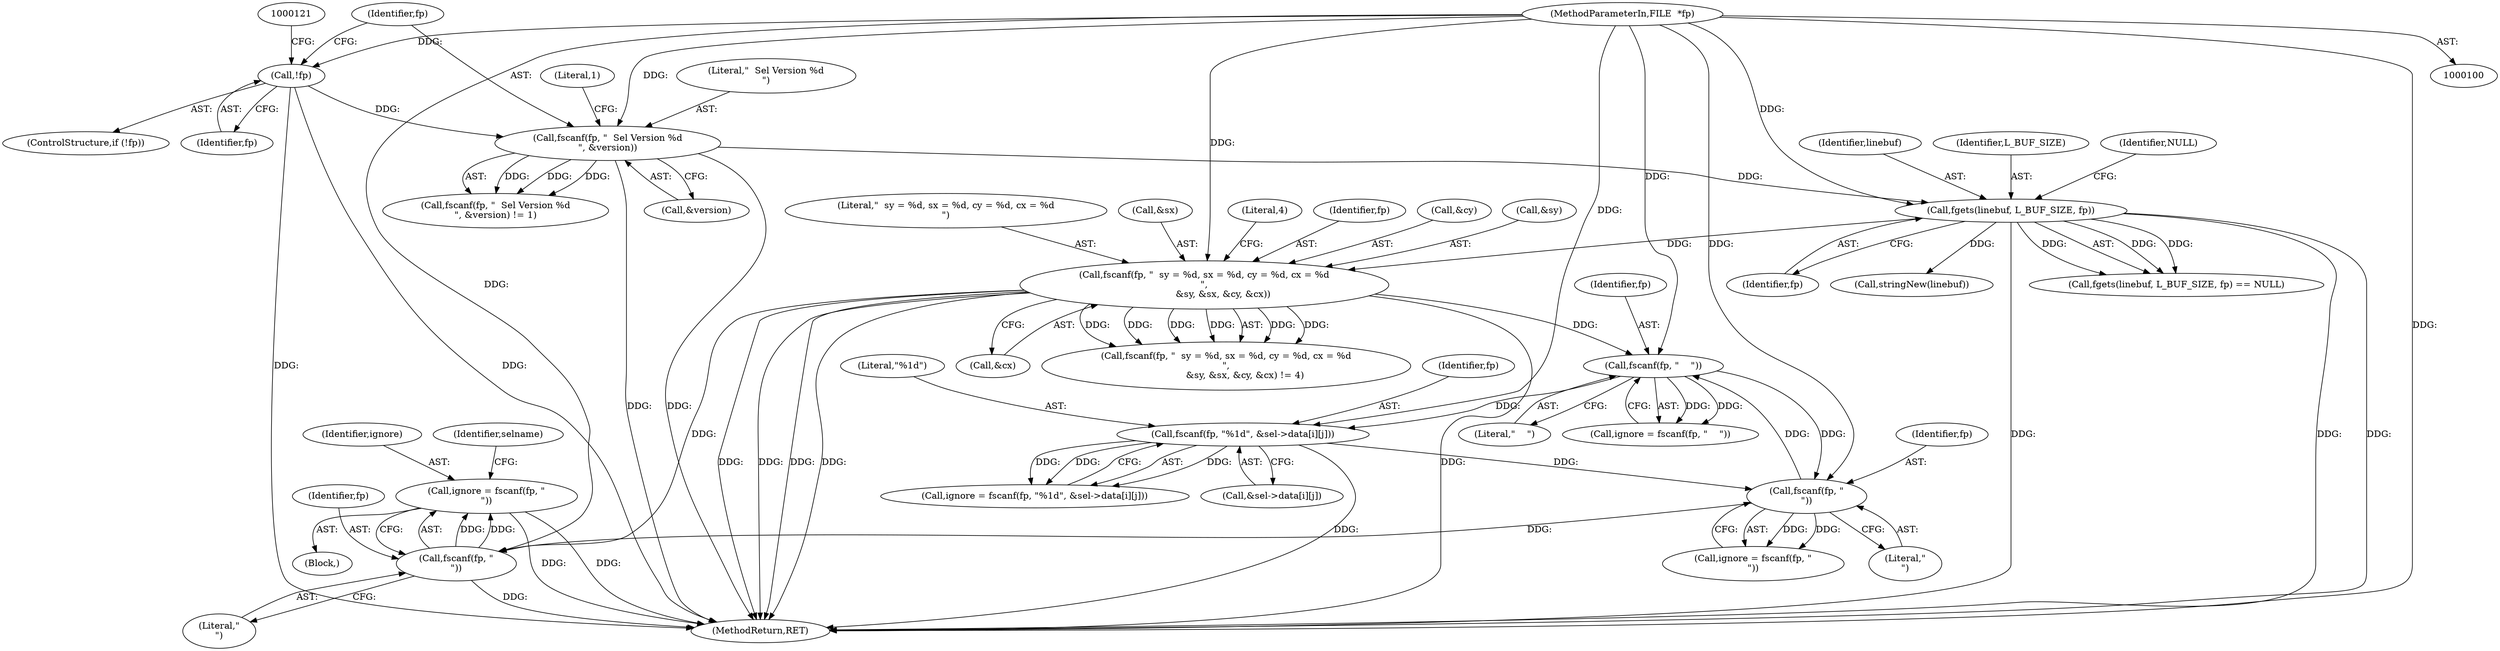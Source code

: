 digraph "0_leptonica_ee301cb2029db8a6289c5295daa42bba7715e99a_6@API" {
"1000263" [label="(Call,ignore = fscanf(fp, \"\n\"))"];
"1000265" [label="(Call,fscanf(fp, \"\n\"))"];
"1000176" [label="(Call,fscanf(fp, \"  sy = %d, sx = %d, cy = %d, cx = %d\n\",\n             &sy, &sx, &cy, &cx))"];
"1000154" [label="(Call,fgets(linebuf, L_BUF_SIZE, fp))"];
"1000128" [label="(Call,fscanf(fp, \"  Sel Version %d\n\", &version))"];
"1000117" [label="(Call,!fp)"];
"1000101" [label="(MethodParameterIn,FILE  *fp)"];
"1000260" [label="(Call,fscanf(fp, \"\n\"))"];
"1000247" [label="(Call,fscanf(fp, \"%1d\", &sel->data[i][j]))"];
"1000233" [label="(Call,fscanf(fp, \"    \"))"];
"1000157" [label="(Identifier,fp)"];
"1000266" [label="(Identifier,fp)"];
"1000263" [label="(Call,ignore = fscanf(fp, \"\n\"))"];
"1000179" [label="(Call,&sy)"];
"1000260" [label="(Call,fscanf(fp, \"\n\"))"];
"1000117" [label="(Call,!fp)"];
"1000133" [label="(Literal,1)"];
"1000245" [label="(Call,ignore = fscanf(fp, \"%1d\", &sel->data[i][j]))"];
"1000116" [label="(ControlStructure,if (!fp))"];
"1000178" [label="(Literal,\"  sy = %d, sx = %d, cy = %d, cx = %d\n\")"];
"1000262" [label="(Literal,\"\n\")"];
"1000272" [label="(MethodReturn,RET)"];
"1000248" [label="(Identifier,fp)"];
"1000101" [label="(MethodParameterIn,FILE  *fp)"];
"1000177" [label="(Identifier,fp)"];
"1000181" [label="(Call,&sx)"];
"1000127" [label="(Call,fscanf(fp, \"  Sel Version %d\n\", &version) != 1)"];
"1000261" [label="(Identifier,fp)"];
"1000234" [label="(Identifier,fp)"];
"1000235" [label="(Literal,\"    \")"];
"1000187" [label="(Literal,4)"];
"1000247" [label="(Call,fscanf(fp, \"%1d\", &sel->data[i][j]))"];
"1000131" [label="(Call,&version)"];
"1000231" [label="(Call,ignore = fscanf(fp, \"    \"))"];
"1000156" [label="(Identifier,L_BUF_SIZE)"];
"1000185" [label="(Call,&cx)"];
"1000175" [label="(Call,fscanf(fp, \"  sy = %d, sx = %d, cy = %d, cx = %d\n\",\n             &sy, &sx, &cy, &cx) != 4)"];
"1000128" [label="(Call,fscanf(fp, \"  Sel Version %d\n\", &version))"];
"1000176" [label="(Call,fscanf(fp, \"  sy = %d, sx = %d, cy = %d, cx = %d\n\",\n             &sy, &sx, &cy, &cx))"];
"1000118" [label="(Identifier,fp)"];
"1000264" [label="(Identifier,ignore)"];
"1000158" [label="(Identifier,NULL)"];
"1000153" [label="(Call,fgets(linebuf, L_BUF_SIZE, fp) == NULL)"];
"1000168" [label="(Call,stringNew(linebuf))"];
"1000129" [label="(Identifier,fp)"];
"1000183" [label="(Call,&cy)"];
"1000155" [label="(Identifier,linebuf)"];
"1000250" [label="(Call,&sel->data[i][j])"];
"1000249" [label="(Literal,\"%1d\")"];
"1000269" [label="(Identifier,selname)"];
"1000267" [label="(Literal,\"\n\")"];
"1000265" [label="(Call,fscanf(fp, \"\n\"))"];
"1000154" [label="(Call,fgets(linebuf, L_BUF_SIZE, fp))"];
"1000130" [label="(Literal,\"  Sel Version %d\n\")"];
"1000233" [label="(Call,fscanf(fp, \"    \"))"];
"1000102" [label="(Block,)"];
"1000258" [label="(Call,ignore = fscanf(fp, \"\n\"))"];
"1000263" -> "1000102"  [label="AST: "];
"1000263" -> "1000265"  [label="CFG: "];
"1000264" -> "1000263"  [label="AST: "];
"1000265" -> "1000263"  [label="AST: "];
"1000269" -> "1000263"  [label="CFG: "];
"1000263" -> "1000272"  [label="DDG: "];
"1000263" -> "1000272"  [label="DDG: "];
"1000265" -> "1000263"  [label="DDG: "];
"1000265" -> "1000263"  [label="DDG: "];
"1000265" -> "1000267"  [label="CFG: "];
"1000266" -> "1000265"  [label="AST: "];
"1000267" -> "1000265"  [label="AST: "];
"1000265" -> "1000272"  [label="DDG: "];
"1000176" -> "1000265"  [label="DDG: "];
"1000260" -> "1000265"  [label="DDG: "];
"1000101" -> "1000265"  [label="DDG: "];
"1000176" -> "1000175"  [label="AST: "];
"1000176" -> "1000185"  [label="CFG: "];
"1000177" -> "1000176"  [label="AST: "];
"1000178" -> "1000176"  [label="AST: "];
"1000179" -> "1000176"  [label="AST: "];
"1000181" -> "1000176"  [label="AST: "];
"1000183" -> "1000176"  [label="AST: "];
"1000185" -> "1000176"  [label="AST: "];
"1000187" -> "1000176"  [label="CFG: "];
"1000176" -> "1000272"  [label="DDG: "];
"1000176" -> "1000272"  [label="DDG: "];
"1000176" -> "1000272"  [label="DDG: "];
"1000176" -> "1000272"  [label="DDG: "];
"1000176" -> "1000272"  [label="DDG: "];
"1000176" -> "1000175"  [label="DDG: "];
"1000176" -> "1000175"  [label="DDG: "];
"1000176" -> "1000175"  [label="DDG: "];
"1000176" -> "1000175"  [label="DDG: "];
"1000176" -> "1000175"  [label="DDG: "];
"1000176" -> "1000175"  [label="DDG: "];
"1000154" -> "1000176"  [label="DDG: "];
"1000101" -> "1000176"  [label="DDG: "];
"1000176" -> "1000233"  [label="DDG: "];
"1000154" -> "1000153"  [label="AST: "];
"1000154" -> "1000157"  [label="CFG: "];
"1000155" -> "1000154"  [label="AST: "];
"1000156" -> "1000154"  [label="AST: "];
"1000157" -> "1000154"  [label="AST: "];
"1000158" -> "1000154"  [label="CFG: "];
"1000154" -> "1000272"  [label="DDG: "];
"1000154" -> "1000272"  [label="DDG: "];
"1000154" -> "1000272"  [label="DDG: "];
"1000154" -> "1000153"  [label="DDG: "];
"1000154" -> "1000153"  [label="DDG: "];
"1000154" -> "1000153"  [label="DDG: "];
"1000128" -> "1000154"  [label="DDG: "];
"1000101" -> "1000154"  [label="DDG: "];
"1000154" -> "1000168"  [label="DDG: "];
"1000128" -> "1000127"  [label="AST: "];
"1000128" -> "1000131"  [label="CFG: "];
"1000129" -> "1000128"  [label="AST: "];
"1000130" -> "1000128"  [label="AST: "];
"1000131" -> "1000128"  [label="AST: "];
"1000133" -> "1000128"  [label="CFG: "];
"1000128" -> "1000272"  [label="DDG: "];
"1000128" -> "1000272"  [label="DDG: "];
"1000128" -> "1000127"  [label="DDG: "];
"1000128" -> "1000127"  [label="DDG: "];
"1000128" -> "1000127"  [label="DDG: "];
"1000117" -> "1000128"  [label="DDG: "];
"1000101" -> "1000128"  [label="DDG: "];
"1000117" -> "1000116"  [label="AST: "];
"1000117" -> "1000118"  [label="CFG: "];
"1000118" -> "1000117"  [label="AST: "];
"1000121" -> "1000117"  [label="CFG: "];
"1000129" -> "1000117"  [label="CFG: "];
"1000117" -> "1000272"  [label="DDG: "];
"1000117" -> "1000272"  [label="DDG: "];
"1000101" -> "1000117"  [label="DDG: "];
"1000101" -> "1000100"  [label="AST: "];
"1000101" -> "1000272"  [label="DDG: "];
"1000101" -> "1000233"  [label="DDG: "];
"1000101" -> "1000247"  [label="DDG: "];
"1000101" -> "1000260"  [label="DDG: "];
"1000260" -> "1000258"  [label="AST: "];
"1000260" -> "1000262"  [label="CFG: "];
"1000261" -> "1000260"  [label="AST: "];
"1000262" -> "1000260"  [label="AST: "];
"1000258" -> "1000260"  [label="CFG: "];
"1000260" -> "1000233"  [label="DDG: "];
"1000260" -> "1000258"  [label="DDG: "];
"1000260" -> "1000258"  [label="DDG: "];
"1000247" -> "1000260"  [label="DDG: "];
"1000233" -> "1000260"  [label="DDG: "];
"1000247" -> "1000245"  [label="AST: "];
"1000247" -> "1000250"  [label="CFG: "];
"1000248" -> "1000247"  [label="AST: "];
"1000249" -> "1000247"  [label="AST: "];
"1000250" -> "1000247"  [label="AST: "];
"1000245" -> "1000247"  [label="CFG: "];
"1000247" -> "1000272"  [label="DDG: "];
"1000247" -> "1000245"  [label="DDG: "];
"1000247" -> "1000245"  [label="DDG: "];
"1000247" -> "1000245"  [label="DDG: "];
"1000233" -> "1000247"  [label="DDG: "];
"1000233" -> "1000231"  [label="AST: "];
"1000233" -> "1000235"  [label="CFG: "];
"1000234" -> "1000233"  [label="AST: "];
"1000235" -> "1000233"  [label="AST: "];
"1000231" -> "1000233"  [label="CFG: "];
"1000233" -> "1000231"  [label="DDG: "];
"1000233" -> "1000231"  [label="DDG: "];
}
